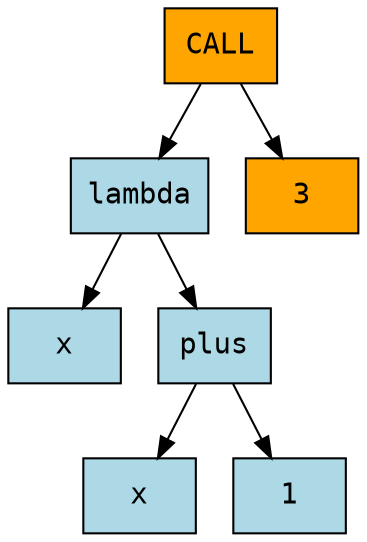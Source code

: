 digraph G {
    A[ label="CALL", shape="rectangle", fontname="courier", fillcolor="orange", style="filled" ];
    C[ label="lambda", shape="rectangle", fontname="courier", fillcolor="lightblue", style="filled" ];
    D[ label="x", shape="rectangle", fontname="courier", fillcolor="lightblue", style="filled" ];
    E[ label="plus", shape="rectangle", fontname="courier", fillcolor="lightblue", style="filled" ];
    F[ label="x", shape="rectangle", fontname="courier", fillcolor="lightblue", style="filled" ];
    G[ label="1", shape="rectangle", fontname="courier", fillcolor="lightblue", style="filled" ];
    H[ label="3", shape="rectangle", fontname="courier", fillcolor="orange", style="filled" ];

    A -> C;
    C -> D;
    C -> E;
    E -> F;
    E -> G;
    A -> H;
}
